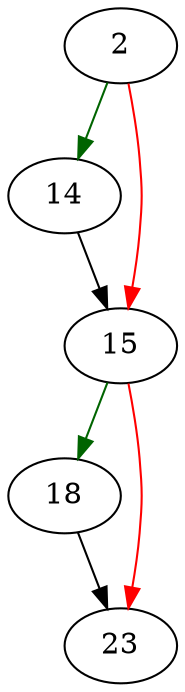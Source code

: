strict digraph "osLocaltime" {
	// Node definitions.
	2 [entry=true];
	14;
	15;
	18;
	23;

	// Edge definitions.
	2 -> 14 [
		color=darkgreen
		cond=true
	];
	2 -> 15 [
		color=red
		cond=false
	];
	14 -> 15;
	15 -> 18 [
		color=darkgreen
		cond=true
	];
	15 -> 23 [
		color=red
		cond=false
	];
	18 -> 23;
}
